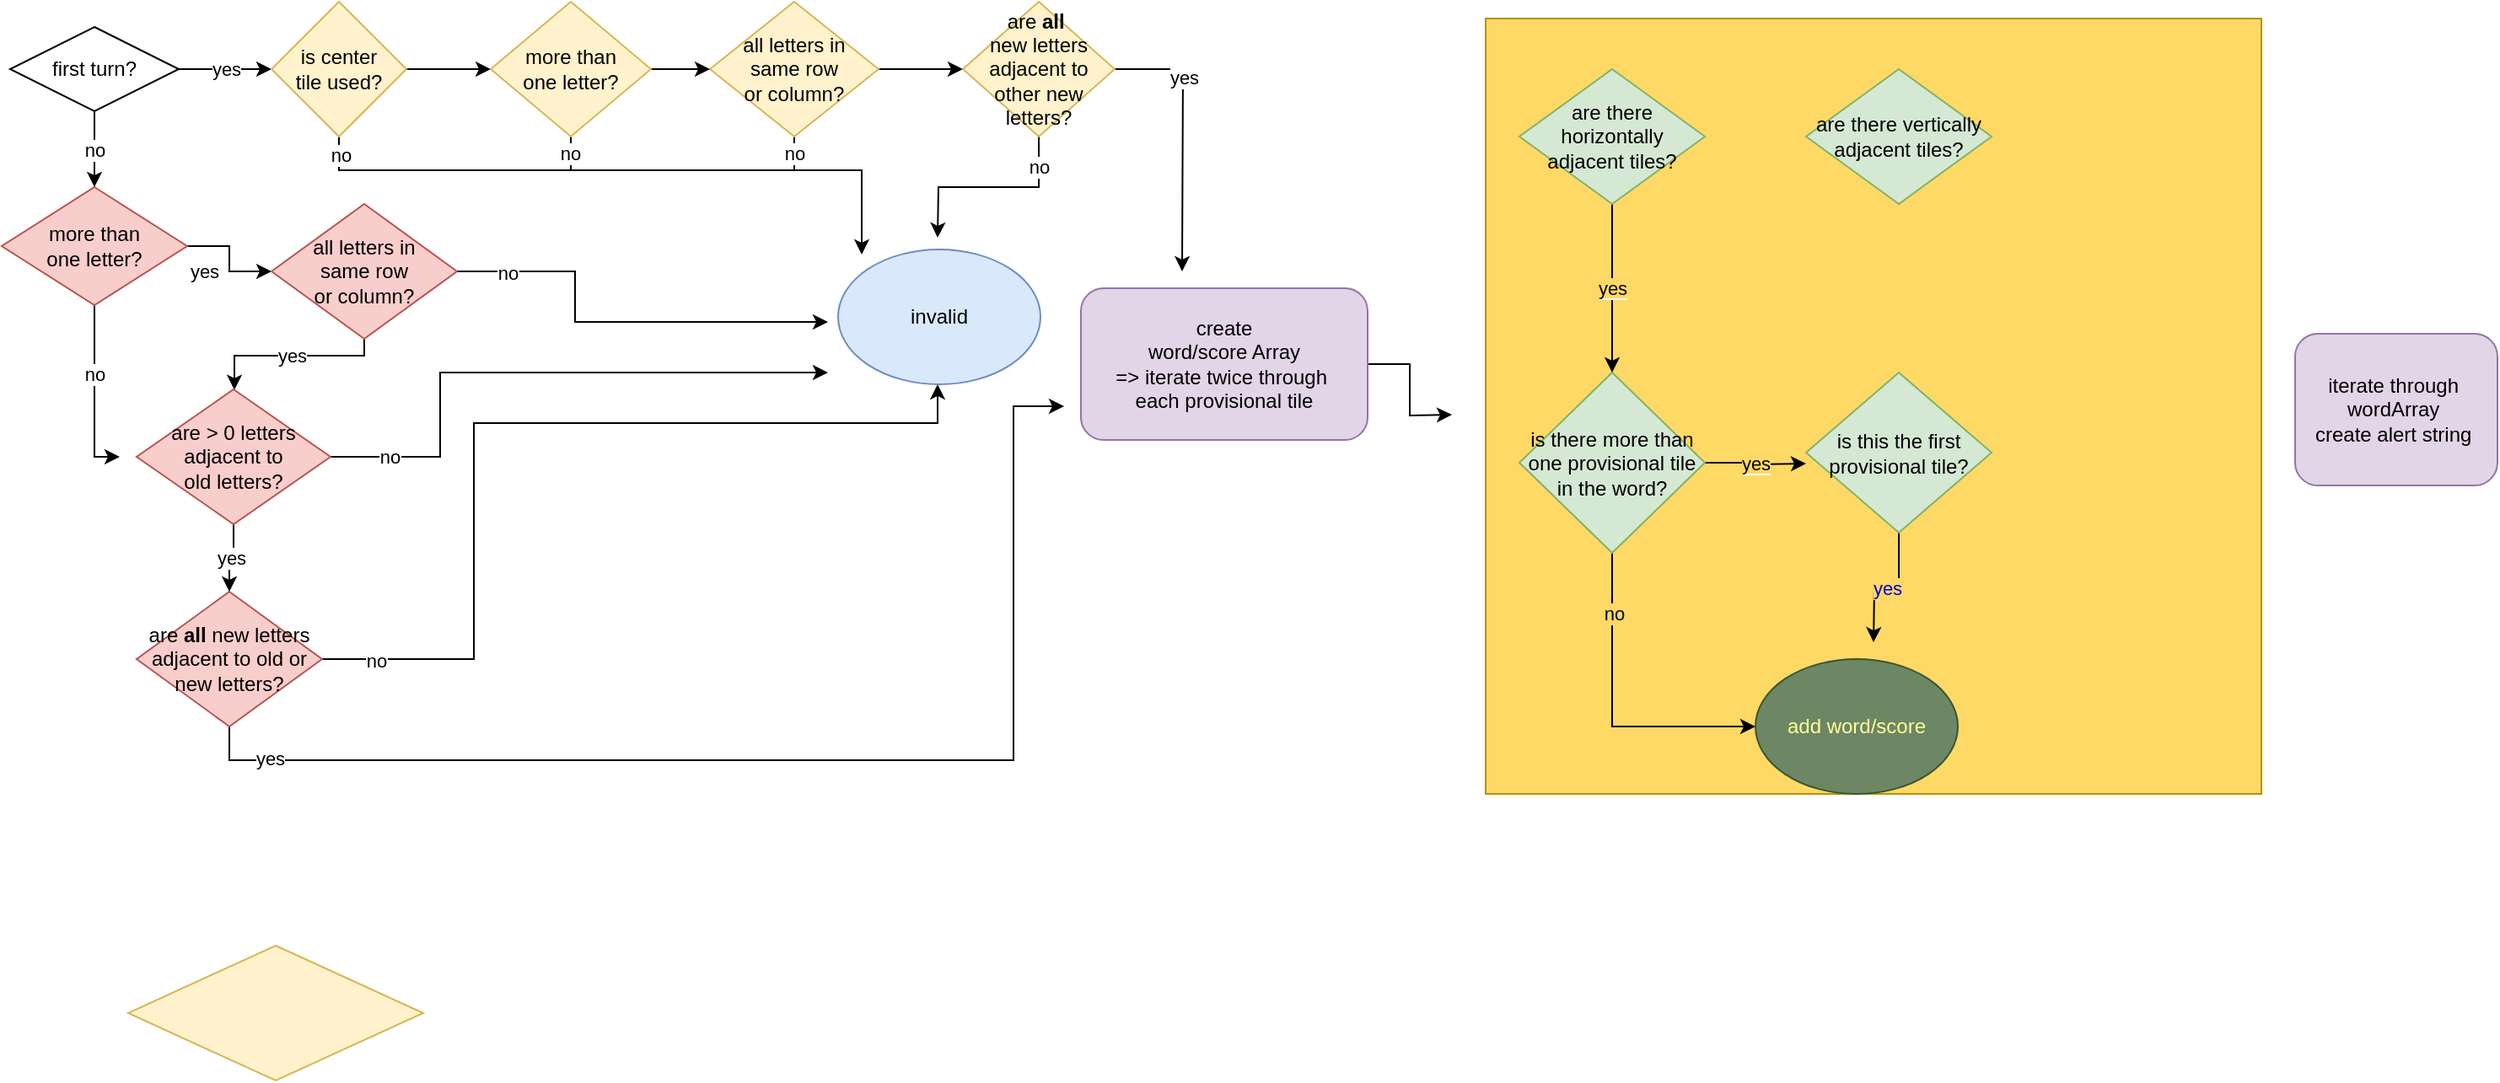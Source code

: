 <mxfile version="14.5.3" type="github">
  <diagram id="KmPHyXRd9AAnZFTOhBj1" name="Page-1">
    <mxGraphModel dx="1473" dy="514" grid="1" gridSize="10" guides="1" tooltips="1" connect="1" arrows="1" fold="1" page="1" pageScale="1" pageWidth="690" pageHeight="980" math="0" shadow="0">
      <root>
        <mxCell id="0" />
        <mxCell id="1" parent="0" />
        <mxCell id="_AxOFC-AINdAkmEs332U-23" value="" style="whiteSpace=wrap;html=1;aspect=fixed;strokeColor=#B09500;fontColor=#ffffff;fillColor=#FFD966;glass=0;" parent="1" vertex="1">
          <mxGeometry x="800" y="10" width="460" height="460" as="geometry" />
        </mxCell>
        <mxCell id="SoHk7hT5f_enM3RVXxlu-56" value="yes" style="edgeStyle=orthogonalEdgeStyle;rounded=0;orthogonalLoop=1;jettySize=auto;html=1;" parent="1" source="SoHk7hT5f_enM3RVXxlu-1" target="SoHk7hT5f_enM3RVXxlu-7" edge="1">
          <mxGeometry x="0.231" y="-15" relative="1" as="geometry">
            <mxPoint x="-15" y="-15" as="offset" />
          </mxGeometry>
        </mxCell>
        <mxCell id="SoHk7hT5f_enM3RVXxlu-63" style="edgeStyle=orthogonalEdgeStyle;rounded=0;orthogonalLoop=1;jettySize=auto;html=1;" parent="1" source="SoHk7hT5f_enM3RVXxlu-1" edge="1">
          <mxGeometry relative="1" as="geometry">
            <mxPoint x="-10" y="270" as="targetPoint" />
            <Array as="points">
              <mxPoint x="-25" y="210" />
              <mxPoint x="-25" y="210" />
            </Array>
          </mxGeometry>
        </mxCell>
        <mxCell id="SoHk7hT5f_enM3RVXxlu-64" value="no" style="edgeLabel;html=1;align=center;verticalAlign=middle;resizable=0;points=[];" parent="SoHk7hT5f_enM3RVXxlu-63" vertex="1" connectable="0">
          <mxGeometry x="0.129" y="-3" relative="1" as="geometry">
            <mxPoint x="3" y="-19" as="offset" />
          </mxGeometry>
        </mxCell>
        <mxCell id="SoHk7hT5f_enM3RVXxlu-1" value="more than &lt;br&gt;one letter?" style="rhombus;whiteSpace=wrap;html=1;fillColor=#f8cecc;strokeColor=#b85450;" parent="1" vertex="1">
          <mxGeometry x="-80" y="110" width="110" height="70" as="geometry" />
        </mxCell>
        <mxCell id="SoHk7hT5f_enM3RVXxlu-65" value="yes" style="edgeStyle=orthogonalEdgeStyle;rounded=0;orthogonalLoop=1;jettySize=auto;html=1;" parent="1" source="SoHk7hT5f_enM3RVXxlu-7" target="SoHk7hT5f_enM3RVXxlu-38" edge="1">
          <mxGeometry relative="1" as="geometry">
            <Array as="points">
              <mxPoint x="135" y="210" />
              <mxPoint x="58" y="210" />
            </Array>
          </mxGeometry>
        </mxCell>
        <mxCell id="SoHk7hT5f_enM3RVXxlu-77" style="edgeStyle=orthogonalEdgeStyle;rounded=0;orthogonalLoop=1;jettySize=auto;html=1;startArrow=none;startFill=0;endArrow=classic;endFill=1;exitX=1;exitY=0.5;exitDx=0;exitDy=0;" parent="1" source="SoHk7hT5f_enM3RVXxlu-7" edge="1">
          <mxGeometry relative="1" as="geometry">
            <mxPoint x="410" y="190" as="targetPoint" />
            <Array as="points">
              <mxPoint x="260" y="160" />
              <mxPoint x="260" y="190" />
            </Array>
          </mxGeometry>
        </mxCell>
        <mxCell id="SoHk7hT5f_enM3RVXxlu-79" value="no" style="edgeLabel;html=1;align=center;verticalAlign=middle;resizable=0;points=[];" parent="SoHk7hT5f_enM3RVXxlu-77" vertex="1" connectable="0">
          <mxGeometry x="-0.286" y="-1" relative="1" as="geometry">
            <mxPoint x="-39" y="-19" as="offset" />
          </mxGeometry>
        </mxCell>
        <mxCell id="SoHk7hT5f_enM3RVXxlu-7" value="all letters in &lt;br&gt;same row &lt;br&gt;or column?" style="rhombus;whiteSpace=wrap;html=1;fillColor=#f8cecc;strokeColor=#b85450;" parent="1" vertex="1">
          <mxGeometry x="80" y="120" width="110" height="80" as="geometry" />
        </mxCell>
        <mxCell id="SoHk7hT5f_enM3RVXxlu-81" style="edgeStyle=orthogonalEdgeStyle;rounded=0;orthogonalLoop=1;jettySize=auto;html=1;startArrow=none;startFill=0;endArrow=classic;endFill=1;" parent="1" source="SoHk7hT5f_enM3RVXxlu-9" target="SoHk7hT5f_enM3RVXxlu-15" edge="1">
          <mxGeometry relative="1" as="geometry">
            <mxPoint x="430" y="250" as="targetPoint" />
            <Array as="points">
              <mxPoint x="200" y="390" />
              <mxPoint x="200" y="250" />
              <mxPoint x="475" y="250" />
            </Array>
          </mxGeometry>
        </mxCell>
        <mxCell id="SoHk7hT5f_enM3RVXxlu-82" value="no" style="edgeLabel;html=1;align=center;verticalAlign=middle;resizable=0;points=[];" parent="SoHk7hT5f_enM3RVXxlu-81" vertex="1" connectable="0">
          <mxGeometry x="-0.878" y="-1" relative="1" as="geometry">
            <mxPoint as="offset" />
          </mxGeometry>
        </mxCell>
        <mxCell id="_AxOFC-AINdAkmEs332U-1" style="edgeStyle=orthogonalEdgeStyle;rounded=0;orthogonalLoop=1;jettySize=auto;html=1;exitX=0.5;exitY=1;exitDx=0;exitDy=0;startArrow=none;startFill=0;endArrow=classic;endFill=1;" parent="1" source="SoHk7hT5f_enM3RVXxlu-9" edge="1">
          <mxGeometry relative="1" as="geometry">
            <mxPoint x="550" y="240" as="targetPoint" />
            <Array as="points">
              <mxPoint x="55" y="450" />
              <mxPoint x="520" y="450" />
              <mxPoint x="520" y="240" />
            </Array>
          </mxGeometry>
        </mxCell>
        <mxCell id="_AxOFC-AINdAkmEs332U-2" value="yes" style="edgeLabel;html=1;align=center;verticalAlign=middle;resizable=0;points=[];" parent="_AxOFC-AINdAkmEs332U-1" vertex="1" connectable="0">
          <mxGeometry x="-0.878" y="1" relative="1" as="geometry">
            <mxPoint as="offset" />
          </mxGeometry>
        </mxCell>
        <mxCell id="SoHk7hT5f_enM3RVXxlu-9" value="are &lt;b&gt;all&lt;/b&gt; new letters &lt;br&gt;adjacent to old or &lt;br&gt;new letters?" style="rhombus;whiteSpace=wrap;html=1;fillColor=#f8cecc;strokeColor=#b85450;" parent="1" vertex="1">
          <mxGeometry y="350" width="110" height="80" as="geometry" />
        </mxCell>
        <mxCell id="SoHk7hT5f_enM3RVXxlu-10" value="" style="rhombus;whiteSpace=wrap;html=1;fillColor=#fff2cc;strokeColor=#d6b656;" parent="1" vertex="1">
          <mxGeometry x="-5" y="560" width="175" height="80" as="geometry" />
        </mxCell>
        <mxCell id="SoHk7hT5f_enM3RVXxlu-15" value="invalid" style="ellipse;whiteSpace=wrap;html=1;fillColor=#dae8fc;strokeColor=#6c8ebf;" parent="1" vertex="1">
          <mxGeometry x="416" y="147" width="120" height="80" as="geometry" />
        </mxCell>
        <mxCell id="SoHk7hT5f_enM3RVXxlu-67" value="no" style="edgeStyle=orthogonalEdgeStyle;rounded=0;orthogonalLoop=1;jettySize=auto;html=1;" parent="1" source="SoHk7hT5f_enM3RVXxlu-22" target="SoHk7hT5f_enM3RVXxlu-1" edge="1">
          <mxGeometry relative="1" as="geometry" />
        </mxCell>
        <mxCell id="SoHk7hT5f_enM3RVXxlu-68" value="yes" style="edgeStyle=orthogonalEdgeStyle;rounded=0;orthogonalLoop=1;jettySize=auto;html=1;" parent="1" source="SoHk7hT5f_enM3RVXxlu-22" target="SoHk7hT5f_enM3RVXxlu-11" edge="1">
          <mxGeometry relative="1" as="geometry" />
        </mxCell>
        <mxCell id="SoHk7hT5f_enM3RVXxlu-22" value="first turn?" style="rhombus;whiteSpace=wrap;html=1;" parent="1" vertex="1">
          <mxGeometry x="-75" y="15" width="100" height="50" as="geometry" />
        </mxCell>
        <mxCell id="SoHk7hT5f_enM3RVXxlu-69" value="" style="edgeStyle=orthogonalEdgeStyle;rounded=0;orthogonalLoop=1;jettySize=auto;html=1;" parent="1" source="SoHk7hT5f_enM3RVXxlu-11" edge="1">
          <mxGeometry relative="1" as="geometry">
            <mxPoint x="430" y="150" as="targetPoint" />
            <Array as="points">
              <mxPoint x="120" y="100" />
              <mxPoint x="430" y="100" />
            </Array>
          </mxGeometry>
        </mxCell>
        <mxCell id="_AxOFC-AINdAkmEs332U-3" value="no" style="edgeLabel;html=1;align=center;verticalAlign=middle;resizable=0;points=[];" parent="SoHk7hT5f_enM3RVXxlu-69" vertex="1" connectable="0">
          <mxGeometry x="-0.942" y="1" relative="1" as="geometry">
            <mxPoint as="offset" />
          </mxGeometry>
        </mxCell>
        <mxCell id="_AxOFC-AINdAkmEs332U-7" value="" style="edgeStyle=orthogonalEdgeStyle;rounded=0;orthogonalLoop=1;jettySize=auto;html=1;startArrow=none;startFill=0;endArrow=classic;endFill=1;" parent="1" source="SoHk7hT5f_enM3RVXxlu-11" target="SoHk7hT5f_enM3RVXxlu-53" edge="1">
          <mxGeometry relative="1" as="geometry" />
        </mxCell>
        <mxCell id="SoHk7hT5f_enM3RVXxlu-11" value="is center &lt;br&gt;tile used?" style="rhombus;whiteSpace=wrap;html=1;fillColor=#fff2cc;strokeColor=#d6b656;" parent="1" vertex="1">
          <mxGeometry x="80" width="80" height="80" as="geometry" />
        </mxCell>
        <mxCell id="SoHk7hT5f_enM3RVXxlu-66" value="yes" style="edgeStyle=orthogonalEdgeStyle;rounded=0;orthogonalLoop=1;jettySize=auto;html=1;" parent="1" source="SoHk7hT5f_enM3RVXxlu-38" target="SoHk7hT5f_enM3RVXxlu-9" edge="1">
          <mxGeometry relative="1" as="geometry" />
        </mxCell>
        <mxCell id="SoHk7hT5f_enM3RVXxlu-78" style="edgeStyle=orthogonalEdgeStyle;rounded=0;orthogonalLoop=1;jettySize=auto;html=1;startArrow=none;startFill=0;endArrow=classic;endFill=1;" parent="1" source="SoHk7hT5f_enM3RVXxlu-38" edge="1">
          <mxGeometry relative="1" as="geometry">
            <mxPoint x="410" y="220" as="targetPoint" />
            <Array as="points">
              <mxPoint x="180" y="270" />
              <mxPoint x="180" y="220" />
            </Array>
          </mxGeometry>
        </mxCell>
        <mxCell id="SoHk7hT5f_enM3RVXxlu-80" value="no" style="edgeLabel;html=1;align=center;verticalAlign=middle;resizable=0;points=[];" parent="SoHk7hT5f_enM3RVXxlu-78" vertex="1" connectable="0">
          <mxGeometry x="0.084" y="2" relative="1" as="geometry">
            <mxPoint x="-102" y="52" as="offset" />
          </mxGeometry>
        </mxCell>
        <mxCell id="SoHk7hT5f_enM3RVXxlu-38" value="are &amp;gt; 0 letters&lt;br&gt;adjacent to &lt;br&gt;old letters?" style="rhombus;whiteSpace=wrap;html=1;fillColor=#f8cecc;strokeColor=#b85450;" parent="1" vertex="1">
          <mxGeometry y="230" width="115" height="80" as="geometry" />
        </mxCell>
        <mxCell id="SoHk7hT5f_enM3RVXxlu-71" style="edgeStyle=orthogonalEdgeStyle;rounded=0;orthogonalLoop=1;jettySize=auto;html=1;exitX=0.5;exitY=1;exitDx=0;exitDy=0;startArrow=none;startFill=0;endArrow=none;endFill=0;" parent="1" source="SoHk7hT5f_enM3RVXxlu-42" edge="1">
          <mxGeometry relative="1" as="geometry">
            <mxPoint x="360" y="100" as="targetPoint" />
            <Array as="points">
              <mxPoint x="390" y="100" />
            </Array>
          </mxGeometry>
        </mxCell>
        <mxCell id="_AxOFC-AINdAkmEs332U-5" value="no" style="edgeLabel;html=1;align=center;verticalAlign=middle;resizable=0;points=[];" parent="SoHk7hT5f_enM3RVXxlu-71" vertex="1" connectable="0">
          <mxGeometry x="-0.2" y="1" relative="1" as="geometry">
            <mxPoint y="-11" as="offset" />
          </mxGeometry>
        </mxCell>
        <mxCell id="_AxOFC-AINdAkmEs332U-9" style="edgeStyle=orthogonalEdgeStyle;rounded=0;orthogonalLoop=1;jettySize=auto;html=1;exitX=1;exitY=0.5;exitDx=0;exitDy=0;startArrow=none;startFill=0;endArrow=classic;endFill=1;entryX=0;entryY=0.5;entryDx=0;entryDy=0;" parent="1" source="SoHk7hT5f_enM3RVXxlu-42" target="SoHk7hT5f_enM3RVXxlu-54" edge="1">
          <mxGeometry relative="1" as="geometry">
            <mxPoint x="420" y="40" as="targetPoint" />
          </mxGeometry>
        </mxCell>
        <mxCell id="SoHk7hT5f_enM3RVXxlu-42" value="all letters in&lt;br&gt;same row&lt;br&gt;or column?" style="rhombus;whiteSpace=wrap;html=1;fillColor=#fff2cc;strokeColor=#d6b656;" parent="1" vertex="1">
          <mxGeometry x="340" width="100" height="80" as="geometry" />
        </mxCell>
        <mxCell id="SoHk7hT5f_enM3RVXxlu-70" style="edgeStyle=orthogonalEdgeStyle;rounded=0;orthogonalLoop=1;jettySize=auto;html=1;exitX=0.5;exitY=1;exitDx=0;exitDy=0;endArrow=none;endFill=0;" parent="1" source="SoHk7hT5f_enM3RVXxlu-53" edge="1">
          <mxGeometry relative="1" as="geometry">
            <mxPoint x="233" y="100" as="targetPoint" />
            <Array as="points">
              <mxPoint x="258" y="100" />
            </Array>
          </mxGeometry>
        </mxCell>
        <mxCell id="_AxOFC-AINdAkmEs332U-4" value="no" style="edgeLabel;html=1;align=center;verticalAlign=middle;resizable=0;points=[];" parent="SoHk7hT5f_enM3RVXxlu-70" vertex="1" connectable="0">
          <mxGeometry x="0.001" relative="1" as="geometry">
            <mxPoint x="2" y="-10" as="offset" />
          </mxGeometry>
        </mxCell>
        <mxCell id="_AxOFC-AINdAkmEs332U-8" value="" style="edgeStyle=orthogonalEdgeStyle;rounded=0;orthogonalLoop=1;jettySize=auto;html=1;startArrow=none;startFill=0;endArrow=classic;endFill=1;" parent="1" source="SoHk7hT5f_enM3RVXxlu-53" target="SoHk7hT5f_enM3RVXxlu-42" edge="1">
          <mxGeometry relative="1" as="geometry" />
        </mxCell>
        <mxCell id="SoHk7hT5f_enM3RVXxlu-53" value="more than &lt;br&gt;one letter?" style="rhombus;whiteSpace=wrap;html=1;fillColor=#fff2cc;strokeColor=#d6b656;" parent="1" vertex="1">
          <mxGeometry x="210" width="95" height="80" as="geometry" />
        </mxCell>
        <mxCell id="SoHk7hT5f_enM3RVXxlu-72" style="edgeStyle=orthogonalEdgeStyle;rounded=0;orthogonalLoop=1;jettySize=auto;html=1;exitX=0.5;exitY=1;exitDx=0;exitDy=0;" parent="1" source="SoHk7hT5f_enM3RVXxlu-54" edge="1">
          <mxGeometry relative="1" as="geometry">
            <mxPoint x="475" y="140" as="targetPoint" />
          </mxGeometry>
        </mxCell>
        <mxCell id="_AxOFC-AINdAkmEs332U-6" value="no" style="edgeLabel;html=1;align=center;verticalAlign=middle;resizable=0;points=[];" parent="SoHk7hT5f_enM3RVXxlu-72" vertex="1" connectable="0">
          <mxGeometry x="-0.7" relative="1" as="geometry">
            <mxPoint as="offset" />
          </mxGeometry>
        </mxCell>
        <mxCell id="SoHk7hT5f_enM3RVXxlu-74" style="edgeStyle=orthogonalEdgeStyle;rounded=0;orthogonalLoop=1;jettySize=auto;html=1;exitX=1;exitY=0.5;exitDx=0;exitDy=0;startArrow=none;startFill=0;endArrow=classic;endFill=1;" parent="1" source="SoHk7hT5f_enM3RVXxlu-54" edge="1">
          <mxGeometry relative="1" as="geometry">
            <mxPoint x="620" y="160" as="targetPoint" />
          </mxGeometry>
        </mxCell>
        <mxCell id="SoHk7hT5f_enM3RVXxlu-75" value="yes" style="edgeLabel;html=1;align=center;verticalAlign=middle;resizable=0;points=[];" parent="SoHk7hT5f_enM3RVXxlu-74" vertex="1" connectable="0">
          <mxGeometry x="-0.436" relative="1" as="geometry">
            <mxPoint as="offset" />
          </mxGeometry>
        </mxCell>
        <mxCell id="SoHk7hT5f_enM3RVXxlu-54" value="are&amp;nbsp;&lt;b&gt;all&lt;/b&gt;&amp;nbsp;&lt;br&gt;new letters&lt;br&gt;adjacent to other new letters?" style="rhombus;whiteSpace=wrap;html=1;fillColor=#fff2cc;strokeColor=#d6b656;" parent="1" vertex="1">
          <mxGeometry x="490" width="90" height="80" as="geometry" />
        </mxCell>
        <mxCell id="_AxOFC-AINdAkmEs332U-25" style="edgeStyle=orthogonalEdgeStyle;rounded=0;orthogonalLoop=1;jettySize=auto;html=1;startArrow=none;startFill=0;endArrow=classic;endFill=1;strokeWidth=1;fillColor=#85FFFB;fontColor=#0000CC;" parent="1" source="_AxOFC-AINdAkmEs332U-11" edge="1">
          <mxGeometry relative="1" as="geometry">
            <mxPoint x="780" y="245" as="targetPoint" />
          </mxGeometry>
        </mxCell>
        <mxCell id="_AxOFC-AINdAkmEs332U-11" value="create &lt;br&gt;word/score Array&lt;br&gt;=&amp;gt; iterate twice through&amp;nbsp;&lt;br&gt;each provisional tile" style="rounded=1;whiteSpace=wrap;html=1;fillColor=#e1d5e7;strokeColor=#9673a6;" parent="1" vertex="1">
          <mxGeometry x="560" y="170" width="170" height="90" as="geometry" />
        </mxCell>
        <mxCell id="_AxOFC-AINdAkmEs332U-12" value="iterate through&amp;nbsp;&lt;br&gt;wordArray&amp;nbsp;&lt;br&gt;create alert string&amp;nbsp;" style="rounded=1;whiteSpace=wrap;html=1;fillColor=#e1d5e7;strokeColor=#9673a6;" parent="1" vertex="1">
          <mxGeometry x="1280" y="197" width="120" height="90" as="geometry" />
        </mxCell>
        <mxCell id="_AxOFC-AINdAkmEs332U-16" value="&lt;span style=&quot;background-color: rgb(255 , 217 , 102)&quot;&gt;yes&lt;/span&gt;" style="edgeStyle=orthogonalEdgeStyle;rounded=0;orthogonalLoop=1;jettySize=auto;html=1;startArrow=none;startFill=0;endArrow=classic;endFill=1;" parent="1" source="_AxOFC-AINdAkmEs332U-14" edge="1">
          <mxGeometry relative="1" as="geometry">
            <mxPoint x="990" y="274" as="targetPoint" />
          </mxGeometry>
        </mxCell>
        <mxCell id="_AxOFC-AINdAkmEs332U-19" style="edgeStyle=orthogonalEdgeStyle;rounded=0;orthogonalLoop=1;jettySize=auto;html=1;exitX=0.5;exitY=1;exitDx=0;exitDy=0;startArrow=none;startFill=0;endArrow=classic;endFill=1;entryX=0;entryY=0.5;entryDx=0;entryDy=0;" parent="1" source="_AxOFC-AINdAkmEs332U-14" target="_AxOFC-AINdAkmEs332U-18" edge="1">
          <mxGeometry relative="1" as="geometry">
            <mxPoint x="940" y="440" as="targetPoint" />
            <Array as="points">
              <mxPoint x="875" y="430" />
            </Array>
          </mxGeometry>
        </mxCell>
        <mxCell id="_AxOFC-AINdAkmEs332U-20" value="no" style="edgeLabel;html=1;align=center;verticalAlign=middle;resizable=0;points=[];labelBackgroundColor=#FFD966;" parent="_AxOFC-AINdAkmEs332U-19" vertex="1" connectable="0">
          <mxGeometry x="-0.843" y="1" relative="1" as="geometry">
            <mxPoint y="21" as="offset" />
          </mxGeometry>
        </mxCell>
        <mxCell id="_AxOFC-AINdAkmEs332U-14" value="is there more than one provisional tile in the word?" style="rhombus;whiteSpace=wrap;html=1;fillColor=#d5e8d4;strokeColor=#82b366;" parent="1" vertex="1">
          <mxGeometry x="820" y="220" width="110" height="107" as="geometry" />
        </mxCell>
        <mxCell id="_AxOFC-AINdAkmEs332U-21" value="&lt;span style=&quot;&quot;&gt;yes&lt;/span&gt;" style="edgeStyle=orthogonalEdgeStyle;rounded=0;orthogonalLoop=1;jettySize=auto;html=1;exitX=0.5;exitY=1;exitDx=0;exitDy=0;startArrow=none;startFill=0;endArrow=classic;endFill=1;fontColor=#0000CC;labelBackgroundColor=#FFD966;" parent="1" source="_AxOFC-AINdAkmEs332U-15" edge="1">
          <mxGeometry relative="1" as="geometry">
            <mxPoint x="1030" y="380" as="targetPoint" />
          </mxGeometry>
        </mxCell>
        <mxCell id="_AxOFC-AINdAkmEs332U-15" value="is this the first provisional tile?" style="rhombus;whiteSpace=wrap;html=1;fillColor=#d5e8d4;strokeColor=#82b366;" parent="1" vertex="1">
          <mxGeometry x="990" y="220" width="110" height="95" as="geometry" />
        </mxCell>
        <mxCell id="_AxOFC-AINdAkmEs332U-18" value="&lt;font color=&quot;#ffff99&quot;&gt;add word/score&lt;/font&gt;" style="ellipse;whiteSpace=wrap;html=1;fontColor=#ffffff;fillColor=#6d8764;strokeColor=#3A5431;" parent="1" vertex="1">
          <mxGeometry x="960" y="390" width="120" height="80" as="geometry" />
        </mxCell>
        <mxCell id="iAa0ijknWMUfrmJ30W93-11" value="&lt;span style=&quot;background-color: rgb(255 , 217 , 102)&quot;&gt;yes&lt;/span&gt;" style="edgeStyle=orthogonalEdgeStyle;rounded=0;orthogonalLoop=1;jettySize=auto;html=1;entryX=0.5;entryY=0;entryDx=0;entryDy=0;" edge="1" parent="1" source="iAa0ijknWMUfrmJ30W93-10" target="_AxOFC-AINdAkmEs332U-14">
          <mxGeometry relative="1" as="geometry" />
        </mxCell>
        <mxCell id="iAa0ijknWMUfrmJ30W93-10" value="are there horizontally adjacent tiles?" style="rhombus;whiteSpace=wrap;html=1;fillColor=#d5e8d4;strokeColor=#82b366;" vertex="1" parent="1">
          <mxGeometry x="820" y="40" width="110" height="80" as="geometry" />
        </mxCell>
        <mxCell id="iAa0ijknWMUfrmJ30W93-12" value="are there vertically adjacent tiles?" style="rhombus;whiteSpace=wrap;html=1;fillColor=#d5e8d4;strokeColor=#82b366;" vertex="1" parent="1">
          <mxGeometry x="990" y="40" width="110" height="80" as="geometry" />
        </mxCell>
      </root>
    </mxGraphModel>
  </diagram>
</mxfile>
